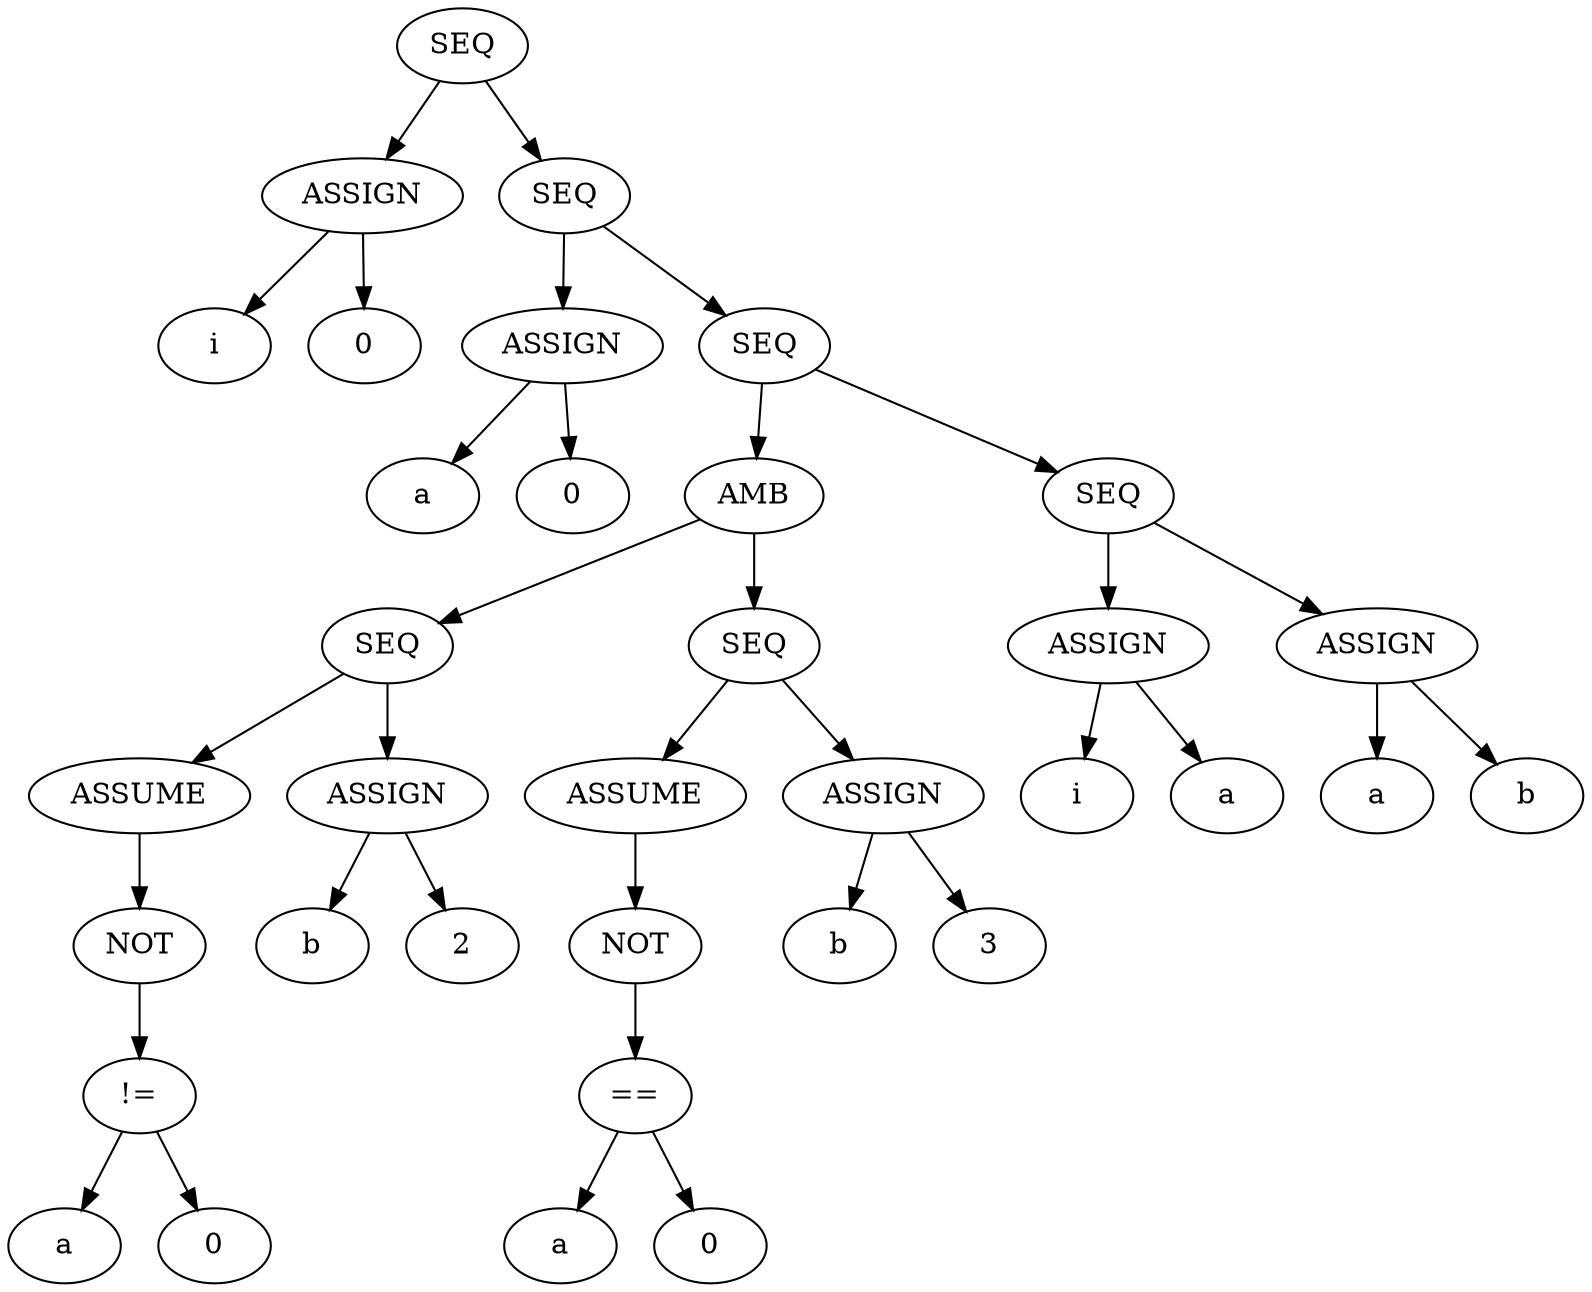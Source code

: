 // if_NOT
digraph {
	0 [label=SEQ]
	1 [label=ASSIGN]
	2 [label=i]
	1 -> 2
	3 [label=0]
	1 -> 3
	0 -> 1
	4 [label=SEQ]
	5 [label=ASSIGN]
	6 [label=a]
	5 -> 6
	7 [label=0]
	5 -> 7
	4 -> 5
	8 [label=SEQ]
	9 [label=AMB]
	10 [label=SEQ]
	11 [label=ASSUME]
	12 [label=NOT]
	13 [label="!="]
	14 [label=a]
	13 -> 14
	15 [label=0]
	13 -> 15
	12 -> 13
	11 -> 12
	10 -> 11
	16 [label=ASSIGN]
	17 [label=b]
	16 -> 17
	18 [label=2]
	16 -> 18
	10 -> 16
	9 -> 10
	19 [label=SEQ]
	20 [label=ASSUME]
	21 [label=NOT]
	22 [label="=="]
	23 [label=a]
	22 -> 23
	24 [label=0]
	22 -> 24
	21 -> 22
	20 -> 21
	19 -> 20
	25 [label=ASSIGN]
	26 [label=b]
	25 -> 26
	27 [label=3]
	25 -> 27
	19 -> 25
	9 -> 19
	8 -> 9
	28 [label=SEQ]
	29 [label=ASSIGN]
	30 [label=i]
	29 -> 30
	31 [label=a]
	29 -> 31
	28 -> 29
	32 [label=ASSIGN]
	33 [label=a]
	32 -> 33
	34 [label=b]
	32 -> 34
	28 -> 32
	8 -> 28
	4 -> 8
	0 -> 4
}
